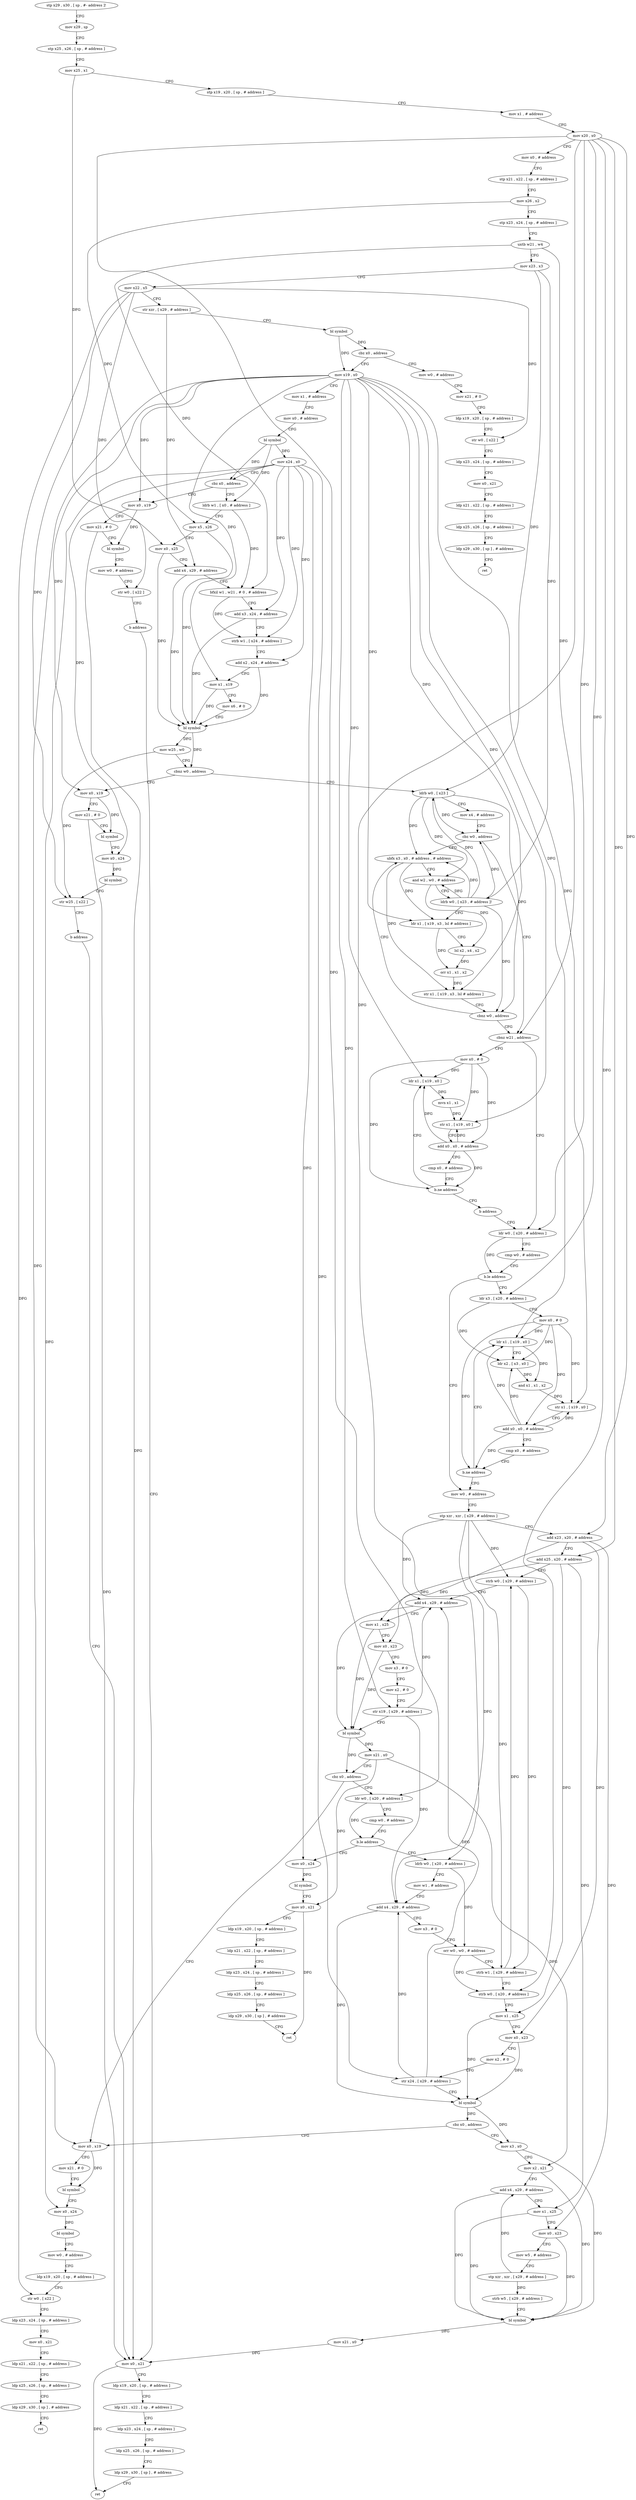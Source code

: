 digraph "func" {
"4341088" [label = "stp x29 , x30 , [ sp , #- address ]!" ]
"4341092" [label = "mov x29 , sp" ]
"4341096" [label = "stp x25 , x26 , [ sp , # address ]" ]
"4341100" [label = "mov x25 , x1" ]
"4341104" [label = "stp x19 , x20 , [ sp , # address ]" ]
"4341108" [label = "mov x1 , # address" ]
"4341112" [label = "mov x20 , x0" ]
"4341116" [label = "mov x0 , # address" ]
"4341120" [label = "stp x21 , x22 , [ sp , # address ]" ]
"4341124" [label = "mov x26 , x2" ]
"4341128" [label = "stp x23 , x24 , [ sp , # address ]" ]
"4341132" [label = "uxtb w21 , w4" ]
"4341136" [label = "mov x23 , x3" ]
"4341140" [label = "mov x22 , x5" ]
"4341144" [label = "str xzr , [ x29 , # address ]" ]
"4341148" [label = "bl symbol" ]
"4341152" [label = "cbz x0 , address" ]
"4341648" [label = "mov w0 , # address" ]
"4341156" [label = "mov x19 , x0" ]
"4341652" [label = "mov x21 , # 0" ]
"4341656" [label = "ldp x19 , x20 , [ sp , # address ]" ]
"4341660" [label = "str w0 , [ x22 ]" ]
"4341664" [label = "ldp x23 , x24 , [ sp , # address ]" ]
"4341668" [label = "mov x0 , x21" ]
"4341672" [label = "ldp x21 , x22 , [ sp , # address ]" ]
"4341676" [label = "ldp x25 , x26 , [ sp , # address ]" ]
"4341680" [label = "ldp x29 , x30 , [ sp ] , # address" ]
"4341684" [label = "ret" ]
"4341160" [label = "mov x1 , # address" ]
"4341164" [label = "mov x0 , # address" ]
"4341168" [label = "bl symbol" ]
"4341172" [label = "mov x24 , x0" ]
"4341176" [label = "cbz x0 , address" ]
"4341688" [label = "mov x0 , x19" ]
"4341180" [label = "ldrb w1 , [ x0 , # address ]" ]
"4341692" [label = "mov x21 , # 0" ]
"4341696" [label = "bl symbol" ]
"4341700" [label = "mov w0 , # address" ]
"4341704" [label = "str w0 , [ x22 ]" ]
"4341708" [label = "b address" ]
"4341488" [label = "mov x0 , x21" ]
"4341184" [label = "mov x5 , x26" ]
"4341188" [label = "mov x0 , x25" ]
"4341192" [label = "add x4 , x29 , # address" ]
"4341196" [label = "bfxil w1 , w21 , # 0 , # address" ]
"4341200" [label = "add x3 , x24 , # address" ]
"4341204" [label = "strb w1 , [ x24 , # address ]" ]
"4341208" [label = "add x2 , x24 , # address" ]
"4341212" [label = "mov x1 , x19" ]
"4341216" [label = "mov x6 , # 0" ]
"4341220" [label = "bl symbol" ]
"4341224" [label = "mov w25 , w0" ]
"4341228" [label = "cbnz w0 , address" ]
"4341712" [label = "mov x0 , x19" ]
"4341232" [label = "ldrb w0 , [ x23 ]" ]
"4341492" [label = "ldp x19 , x20 , [ sp , # address ]" ]
"4341496" [label = "ldp x21 , x22 , [ sp , # address ]" ]
"4341500" [label = "ldp x23 , x24 , [ sp , # address ]" ]
"4341504" [label = "ldp x25 , x26 , [ sp , # address ]" ]
"4341508" [label = "ldp x29 , x30 , [ sp ] , # address" ]
"4341512" [label = "ret" ]
"4341716" [label = "mov x21 , # 0" ]
"4341720" [label = "bl symbol" ]
"4341724" [label = "mov x0 , x24" ]
"4341728" [label = "bl symbol" ]
"4341732" [label = "str w25 , [ x22 ]" ]
"4341736" [label = "b address" ]
"4341236" [label = "mov x4 , # address" ]
"4341240" [label = "cbz w0 , address" ]
"4341276" [label = "cbnz w21 , address" ]
"4341244" [label = "ubfx x3 , x0 , # address , # address" ]
"4341520" [label = "mov x0 , # 0" ]
"4341280" [label = "ldr w0 , [ x20 , # address ]" ]
"4341248" [label = "and w2 , w0 , # address" ]
"4341252" [label = "ldrb w0 , [ x23 , # address ]!" ]
"4341256" [label = "ldr x1 , [ x19 , x3 , lsl # address ]" ]
"4341260" [label = "lsl x2 , x4 , x2" ]
"4341264" [label = "orr x1 , x1 , x2" ]
"4341268" [label = "str x1 , [ x19 , x3 , lsl # address ]" ]
"4341272" [label = "cbnz w0 , address" ]
"4341524" [label = "ldr x1 , [ x19 , x0 ]" ]
"4341284" [label = "cmp w0 , # address" ]
"4341288" [label = "b.le address" ]
"4341328" [label = "mov w0 , # address" ]
"4341292" [label = "ldr x3 , [ x20 , # address ]" ]
"4341528" [label = "mvn x1 , x1" ]
"4341532" [label = "str x1 , [ x19 , x0 ]" ]
"4341536" [label = "add x0 , x0 , # address" ]
"4341540" [label = "cmp x0 , # address" ]
"4341544" [label = "b.ne address" ]
"4341548" [label = "b address" ]
"4341332" [label = "stp xzr , xzr , [ x29 , # address ]" ]
"4341336" [label = "add x23 , x20 , # address" ]
"4341340" [label = "add x25 , x20 , # address" ]
"4341344" [label = "strb w0 , [ x29 , # address ]" ]
"4341348" [label = "add x4 , x29 , # address" ]
"4341352" [label = "mov x1 , x25" ]
"4341356" [label = "mov x0 , x23" ]
"4341360" [label = "mov x3 , # 0" ]
"4341364" [label = "mov x2 , # 0" ]
"4341368" [label = "str x19 , [ x29 , # address ]" ]
"4341372" [label = "bl symbol" ]
"4341376" [label = "mov x21 , x0" ]
"4341380" [label = "cbz x0 , address" ]
"4341552" [label = "mov x0 , x19" ]
"4341384" [label = "ldr w0 , [ x20 , # address ]" ]
"4341296" [label = "mov x0 , # 0" ]
"4341300" [label = "ldr x1 , [ x19 , x0 ]" ]
"4341556" [label = "mov x21 , # 0" ]
"4341560" [label = "bl symbol" ]
"4341564" [label = "mov x0 , x24" ]
"4341568" [label = "bl symbol" ]
"4341572" [label = "mov w0 , # address" ]
"4341576" [label = "ldp x19 , x20 , [ sp , # address ]" ]
"4341580" [label = "str w0 , [ x22 ]" ]
"4341584" [label = "ldp x23 , x24 , [ sp , # address ]" ]
"4341588" [label = "mov x0 , x21" ]
"4341592" [label = "ldp x21 , x22 , [ sp , # address ]" ]
"4341596" [label = "ldp x25 , x26 , [ sp , # address ]" ]
"4341600" [label = "ldp x29 , x30 , [ sp ] , # address" ]
"4341604" [label = "ret" ]
"4341388" [label = "cmp w0 , # address" ]
"4341392" [label = "b.le address" ]
"4341608" [label = "mov x0 , x24" ]
"4341396" [label = "ldrb w0 , [ x20 , # address ]" ]
"4341304" [label = "ldr x2 , [ x3 , x0 ]" ]
"4341308" [label = "and x1 , x1 , x2" ]
"4341312" [label = "str x1 , [ x19 , x0 ]" ]
"4341316" [label = "add x0 , x0 , # address" ]
"4341320" [label = "cmp x0 , # address" ]
"4341324" [label = "b.ne address" ]
"4341612" [label = "bl symbol" ]
"4341616" [label = "mov x0 , x21" ]
"4341620" [label = "ldp x19 , x20 , [ sp , # address ]" ]
"4341624" [label = "ldp x21 , x22 , [ sp , # address ]" ]
"4341628" [label = "ldp x23 , x24 , [ sp , # address ]" ]
"4341632" [label = "ldp x25 , x26 , [ sp , # address ]" ]
"4341636" [label = "ldp x29 , x30 , [ sp ] , # address" ]
"4341640" [label = "ret" ]
"4341400" [label = "mov w1 , # address" ]
"4341404" [label = "add x4 , x29 , # address" ]
"4341408" [label = "mov x3 , # 0" ]
"4341412" [label = "orr w0 , w0 , # address" ]
"4341416" [label = "strb w1 , [ x29 , # address ]" ]
"4341420" [label = "strb w0 , [ x20 , # address ]" ]
"4341424" [label = "mov x1 , x25" ]
"4341428" [label = "mov x0 , x23" ]
"4341432" [label = "mov x2 , # 0" ]
"4341436" [label = "str x24 , [ x29 , # address ]" ]
"4341440" [label = "bl symbol" ]
"4341444" [label = "cbz x0 , address" ]
"4341448" [label = "mov x3 , x0" ]
"4341452" [label = "mov x2 , x21" ]
"4341456" [label = "add x4 , x29 , # address" ]
"4341460" [label = "mov x1 , x25" ]
"4341464" [label = "mov x0 , x23" ]
"4341468" [label = "mov w5 , # address" ]
"4341472" [label = "stp xzr , xzr , [ x29 , # address ]" ]
"4341476" [label = "strb w5 , [ x29 , # address ]" ]
"4341480" [label = "bl symbol" ]
"4341484" [label = "mov x21 , x0" ]
"4341088" -> "4341092" [ label = "CFG" ]
"4341092" -> "4341096" [ label = "CFG" ]
"4341096" -> "4341100" [ label = "CFG" ]
"4341100" -> "4341104" [ label = "CFG" ]
"4341100" -> "4341188" [ label = "DFG" ]
"4341104" -> "4341108" [ label = "CFG" ]
"4341108" -> "4341112" [ label = "CFG" ]
"4341112" -> "4341116" [ label = "CFG" ]
"4341112" -> "4341280" [ label = "DFG" ]
"4341112" -> "4341336" [ label = "DFG" ]
"4341112" -> "4341340" [ label = "DFG" ]
"4341112" -> "4341292" [ label = "DFG" ]
"4341112" -> "4341384" [ label = "DFG" ]
"4341112" -> "4341396" [ label = "DFG" ]
"4341112" -> "4341420" [ label = "DFG" ]
"4341116" -> "4341120" [ label = "CFG" ]
"4341120" -> "4341124" [ label = "CFG" ]
"4341124" -> "4341128" [ label = "CFG" ]
"4341124" -> "4341184" [ label = "DFG" ]
"4341128" -> "4341132" [ label = "CFG" ]
"4341132" -> "4341136" [ label = "CFG" ]
"4341132" -> "4341196" [ label = "DFG" ]
"4341132" -> "4341276" [ label = "DFG" ]
"4341136" -> "4341140" [ label = "CFG" ]
"4341136" -> "4341232" [ label = "DFG" ]
"4341136" -> "4341252" [ label = "DFG" ]
"4341140" -> "4341144" [ label = "CFG" ]
"4341140" -> "4341660" [ label = "DFG" ]
"4341140" -> "4341704" [ label = "DFG" ]
"4341140" -> "4341732" [ label = "DFG" ]
"4341140" -> "4341580" [ label = "DFG" ]
"4341144" -> "4341148" [ label = "CFG" ]
"4341144" -> "4341192" [ label = "DFG" ]
"4341148" -> "4341152" [ label = "DFG" ]
"4341148" -> "4341156" [ label = "DFG" ]
"4341152" -> "4341648" [ label = "CFG" ]
"4341152" -> "4341156" [ label = "CFG" ]
"4341648" -> "4341652" [ label = "CFG" ]
"4341156" -> "4341160" [ label = "CFG" ]
"4341156" -> "4341688" [ label = "DFG" ]
"4341156" -> "4341212" [ label = "DFG" ]
"4341156" -> "4341712" [ label = "DFG" ]
"4341156" -> "4341256" [ label = "DFG" ]
"4341156" -> "4341268" [ label = "DFG" ]
"4341156" -> "4341524" [ label = "DFG" ]
"4341156" -> "4341532" [ label = "DFG" ]
"4341156" -> "4341368" [ label = "DFG" ]
"4341156" -> "4341552" [ label = "DFG" ]
"4341156" -> "4341300" [ label = "DFG" ]
"4341156" -> "4341312" [ label = "DFG" ]
"4341652" -> "4341656" [ label = "CFG" ]
"4341656" -> "4341660" [ label = "CFG" ]
"4341660" -> "4341664" [ label = "CFG" ]
"4341664" -> "4341668" [ label = "CFG" ]
"4341668" -> "4341672" [ label = "CFG" ]
"4341672" -> "4341676" [ label = "CFG" ]
"4341676" -> "4341680" [ label = "CFG" ]
"4341680" -> "4341684" [ label = "CFG" ]
"4341160" -> "4341164" [ label = "CFG" ]
"4341164" -> "4341168" [ label = "CFG" ]
"4341168" -> "4341172" [ label = "DFG" ]
"4341168" -> "4341176" [ label = "DFG" ]
"4341168" -> "4341180" [ label = "DFG" ]
"4341172" -> "4341176" [ label = "CFG" ]
"4341172" -> "4341200" [ label = "DFG" ]
"4341172" -> "4341204" [ label = "DFG" ]
"4341172" -> "4341208" [ label = "DFG" ]
"4341172" -> "4341724" [ label = "DFG" ]
"4341172" -> "4341564" [ label = "DFG" ]
"4341172" -> "4341608" [ label = "DFG" ]
"4341172" -> "4341436" [ label = "DFG" ]
"4341176" -> "4341688" [ label = "CFG" ]
"4341176" -> "4341180" [ label = "CFG" ]
"4341688" -> "4341692" [ label = "CFG" ]
"4341688" -> "4341696" [ label = "DFG" ]
"4341180" -> "4341184" [ label = "CFG" ]
"4341180" -> "4341196" [ label = "DFG" ]
"4341692" -> "4341696" [ label = "CFG" ]
"4341692" -> "4341488" [ label = "DFG" ]
"4341696" -> "4341700" [ label = "CFG" ]
"4341700" -> "4341704" [ label = "CFG" ]
"4341704" -> "4341708" [ label = "CFG" ]
"4341708" -> "4341488" [ label = "CFG" ]
"4341488" -> "4341492" [ label = "CFG" ]
"4341488" -> "4341512" [ label = "DFG" ]
"4341184" -> "4341188" [ label = "CFG" ]
"4341184" -> "4341220" [ label = "DFG" ]
"4341188" -> "4341192" [ label = "CFG" ]
"4341188" -> "4341220" [ label = "DFG" ]
"4341192" -> "4341196" [ label = "CFG" ]
"4341192" -> "4341220" [ label = "DFG" ]
"4341196" -> "4341200" [ label = "CFG" ]
"4341196" -> "4341204" [ label = "DFG" ]
"4341200" -> "4341204" [ label = "CFG" ]
"4341200" -> "4341220" [ label = "DFG" ]
"4341204" -> "4341208" [ label = "CFG" ]
"4341208" -> "4341212" [ label = "CFG" ]
"4341208" -> "4341220" [ label = "DFG" ]
"4341212" -> "4341216" [ label = "CFG" ]
"4341212" -> "4341220" [ label = "DFG" ]
"4341216" -> "4341220" [ label = "CFG" ]
"4341220" -> "4341224" [ label = "DFG" ]
"4341220" -> "4341228" [ label = "DFG" ]
"4341224" -> "4341228" [ label = "CFG" ]
"4341224" -> "4341732" [ label = "DFG" ]
"4341228" -> "4341712" [ label = "CFG" ]
"4341228" -> "4341232" [ label = "CFG" ]
"4341712" -> "4341716" [ label = "CFG" ]
"4341712" -> "4341720" [ label = "DFG" ]
"4341232" -> "4341236" [ label = "CFG" ]
"4341232" -> "4341240" [ label = "DFG" ]
"4341232" -> "4341244" [ label = "DFG" ]
"4341232" -> "4341248" [ label = "DFG" ]
"4341232" -> "4341272" [ label = "DFG" ]
"4341492" -> "4341496" [ label = "CFG" ]
"4341496" -> "4341500" [ label = "CFG" ]
"4341500" -> "4341504" [ label = "CFG" ]
"4341504" -> "4341508" [ label = "CFG" ]
"4341508" -> "4341512" [ label = "CFG" ]
"4341716" -> "4341720" [ label = "CFG" ]
"4341716" -> "4341488" [ label = "DFG" ]
"4341720" -> "4341724" [ label = "CFG" ]
"4341724" -> "4341728" [ label = "DFG" ]
"4341728" -> "4341732" [ label = "CFG" ]
"4341732" -> "4341736" [ label = "CFG" ]
"4341736" -> "4341488" [ label = "CFG" ]
"4341236" -> "4341240" [ label = "CFG" ]
"4341240" -> "4341276" [ label = "CFG" ]
"4341240" -> "4341244" [ label = "CFG" ]
"4341276" -> "4341520" [ label = "CFG" ]
"4341276" -> "4341280" [ label = "CFG" ]
"4341244" -> "4341248" [ label = "CFG" ]
"4341244" -> "4341256" [ label = "DFG" ]
"4341244" -> "4341268" [ label = "DFG" ]
"4341520" -> "4341524" [ label = "DFG" ]
"4341520" -> "4341532" [ label = "DFG" ]
"4341520" -> "4341536" [ label = "DFG" ]
"4341520" -> "4341544" [ label = "DFG" ]
"4341280" -> "4341284" [ label = "CFG" ]
"4341280" -> "4341288" [ label = "DFG" ]
"4341248" -> "4341252" [ label = "CFG" ]
"4341248" -> "4341260" [ label = "DFG" ]
"4341252" -> "4341256" [ label = "CFG" ]
"4341252" -> "4341232" [ label = "DFG" ]
"4341252" -> "4341240" [ label = "DFG" ]
"4341252" -> "4341244" [ label = "DFG" ]
"4341252" -> "4341248" [ label = "DFG" ]
"4341252" -> "4341272" [ label = "DFG" ]
"4341256" -> "4341260" [ label = "CFG" ]
"4341256" -> "4341264" [ label = "DFG" ]
"4341260" -> "4341264" [ label = "DFG" ]
"4341264" -> "4341268" [ label = "DFG" ]
"4341268" -> "4341272" [ label = "CFG" ]
"4341272" -> "4341244" [ label = "CFG" ]
"4341272" -> "4341276" [ label = "CFG" ]
"4341524" -> "4341528" [ label = "DFG" ]
"4341284" -> "4341288" [ label = "CFG" ]
"4341288" -> "4341328" [ label = "CFG" ]
"4341288" -> "4341292" [ label = "CFG" ]
"4341328" -> "4341332" [ label = "CFG" ]
"4341292" -> "4341296" [ label = "CFG" ]
"4341292" -> "4341304" [ label = "DFG" ]
"4341528" -> "4341532" [ label = "DFG" ]
"4341532" -> "4341536" [ label = "CFG" ]
"4341536" -> "4341540" [ label = "CFG" ]
"4341536" -> "4341524" [ label = "DFG" ]
"4341536" -> "4341532" [ label = "DFG" ]
"4341536" -> "4341544" [ label = "DFG" ]
"4341540" -> "4341544" [ label = "CFG" ]
"4341544" -> "4341524" [ label = "CFG" ]
"4341544" -> "4341548" [ label = "CFG" ]
"4341548" -> "4341280" [ label = "CFG" ]
"4341332" -> "4341336" [ label = "CFG" ]
"4341332" -> "4341344" [ label = "DFG" ]
"4341332" -> "4341416" [ label = "DFG" ]
"4341332" -> "4341348" [ label = "DFG" ]
"4341332" -> "4341404" [ label = "DFG" ]
"4341336" -> "4341340" [ label = "CFG" ]
"4341336" -> "4341356" [ label = "DFG" ]
"4341336" -> "4341428" [ label = "DFG" ]
"4341336" -> "4341464" [ label = "DFG" ]
"4341340" -> "4341344" [ label = "CFG" ]
"4341340" -> "4341352" [ label = "DFG" ]
"4341340" -> "4341424" [ label = "DFG" ]
"4341340" -> "4341460" [ label = "DFG" ]
"4341344" -> "4341348" [ label = "CFG" ]
"4341344" -> "4341416" [ label = "DFG" ]
"4341348" -> "4341352" [ label = "CFG" ]
"4341348" -> "4341372" [ label = "DFG" ]
"4341352" -> "4341356" [ label = "CFG" ]
"4341352" -> "4341372" [ label = "DFG" ]
"4341356" -> "4341360" [ label = "CFG" ]
"4341356" -> "4341372" [ label = "DFG" ]
"4341360" -> "4341364" [ label = "CFG" ]
"4341364" -> "4341368" [ label = "CFG" ]
"4341368" -> "4341372" [ label = "CFG" ]
"4341368" -> "4341348" [ label = "DFG" ]
"4341368" -> "4341404" [ label = "DFG" ]
"4341372" -> "4341376" [ label = "DFG" ]
"4341372" -> "4341380" [ label = "DFG" ]
"4341376" -> "4341380" [ label = "CFG" ]
"4341376" -> "4341616" [ label = "DFG" ]
"4341376" -> "4341452" [ label = "DFG" ]
"4341380" -> "4341552" [ label = "CFG" ]
"4341380" -> "4341384" [ label = "CFG" ]
"4341552" -> "4341556" [ label = "CFG" ]
"4341552" -> "4341560" [ label = "DFG" ]
"4341384" -> "4341388" [ label = "CFG" ]
"4341384" -> "4341392" [ label = "DFG" ]
"4341296" -> "4341300" [ label = "DFG" ]
"4341296" -> "4341304" [ label = "DFG" ]
"4341296" -> "4341312" [ label = "DFG" ]
"4341296" -> "4341316" [ label = "DFG" ]
"4341296" -> "4341324" [ label = "DFG" ]
"4341300" -> "4341304" [ label = "CFG" ]
"4341300" -> "4341308" [ label = "DFG" ]
"4341556" -> "4341560" [ label = "CFG" ]
"4341560" -> "4341564" [ label = "CFG" ]
"4341564" -> "4341568" [ label = "DFG" ]
"4341568" -> "4341572" [ label = "CFG" ]
"4341572" -> "4341576" [ label = "CFG" ]
"4341576" -> "4341580" [ label = "CFG" ]
"4341580" -> "4341584" [ label = "CFG" ]
"4341584" -> "4341588" [ label = "CFG" ]
"4341588" -> "4341592" [ label = "CFG" ]
"4341592" -> "4341596" [ label = "CFG" ]
"4341596" -> "4341600" [ label = "CFG" ]
"4341600" -> "4341604" [ label = "CFG" ]
"4341388" -> "4341392" [ label = "CFG" ]
"4341392" -> "4341608" [ label = "CFG" ]
"4341392" -> "4341396" [ label = "CFG" ]
"4341608" -> "4341612" [ label = "DFG" ]
"4341396" -> "4341400" [ label = "CFG" ]
"4341396" -> "4341412" [ label = "DFG" ]
"4341304" -> "4341308" [ label = "DFG" ]
"4341308" -> "4341312" [ label = "DFG" ]
"4341312" -> "4341316" [ label = "CFG" ]
"4341316" -> "4341320" [ label = "CFG" ]
"4341316" -> "4341300" [ label = "DFG" ]
"4341316" -> "4341304" [ label = "DFG" ]
"4341316" -> "4341312" [ label = "DFG" ]
"4341316" -> "4341324" [ label = "DFG" ]
"4341320" -> "4341324" [ label = "CFG" ]
"4341324" -> "4341300" [ label = "CFG" ]
"4341324" -> "4341328" [ label = "CFG" ]
"4341612" -> "4341616" [ label = "CFG" ]
"4341616" -> "4341620" [ label = "CFG" ]
"4341616" -> "4341640" [ label = "DFG" ]
"4341620" -> "4341624" [ label = "CFG" ]
"4341624" -> "4341628" [ label = "CFG" ]
"4341628" -> "4341632" [ label = "CFG" ]
"4341632" -> "4341636" [ label = "CFG" ]
"4341636" -> "4341640" [ label = "CFG" ]
"4341400" -> "4341404" [ label = "CFG" ]
"4341404" -> "4341408" [ label = "CFG" ]
"4341404" -> "4341440" [ label = "DFG" ]
"4341408" -> "4341412" [ label = "CFG" ]
"4341412" -> "4341416" [ label = "CFG" ]
"4341412" -> "4341420" [ label = "DFG" ]
"4341416" -> "4341420" [ label = "CFG" ]
"4341416" -> "4341344" [ label = "DFG" ]
"4341420" -> "4341424" [ label = "CFG" ]
"4341424" -> "4341428" [ label = "CFG" ]
"4341424" -> "4341440" [ label = "DFG" ]
"4341428" -> "4341432" [ label = "CFG" ]
"4341428" -> "4341440" [ label = "DFG" ]
"4341432" -> "4341436" [ label = "CFG" ]
"4341436" -> "4341440" [ label = "CFG" ]
"4341436" -> "4341348" [ label = "DFG" ]
"4341436" -> "4341404" [ label = "DFG" ]
"4341440" -> "4341444" [ label = "DFG" ]
"4341440" -> "4341448" [ label = "DFG" ]
"4341444" -> "4341552" [ label = "CFG" ]
"4341444" -> "4341448" [ label = "CFG" ]
"4341448" -> "4341452" [ label = "CFG" ]
"4341448" -> "4341480" [ label = "DFG" ]
"4341452" -> "4341456" [ label = "CFG" ]
"4341452" -> "4341480" [ label = "DFG" ]
"4341456" -> "4341460" [ label = "CFG" ]
"4341456" -> "4341480" [ label = "DFG" ]
"4341460" -> "4341464" [ label = "CFG" ]
"4341460" -> "4341480" [ label = "DFG" ]
"4341464" -> "4341468" [ label = "CFG" ]
"4341464" -> "4341480" [ label = "DFG" ]
"4341468" -> "4341472" [ label = "CFG" ]
"4341472" -> "4341476" [ label = "DFG" ]
"4341472" -> "4341456" [ label = "DFG" ]
"4341476" -> "4341480" [ label = "CFG" ]
"4341480" -> "4341484" [ label = "DFG" ]
"4341484" -> "4341488" [ label = "DFG" ]
}
